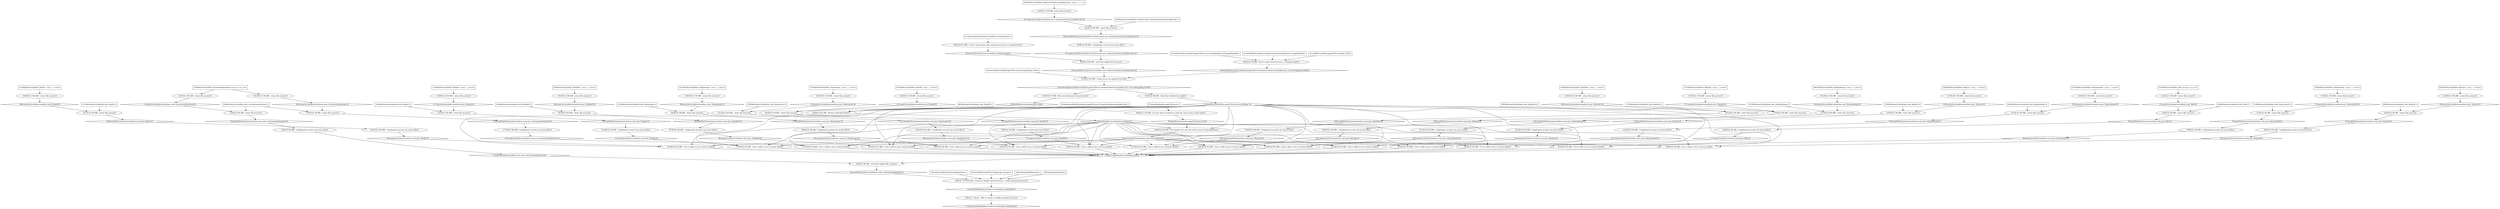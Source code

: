 digraph G {
	1 [label="1:canCreateOrModifySystemdService(attacker,victimHost):0",shape=diamond];
	2 [label="2:RULE 1 (Asset - Able to create or modify systemd service):0",shape=ellipse];
	3 [label="3:createOrModifySystemdService(attacker,victimHost):0",shape=diamond];
	4 [label="4:RULE 3 (T1543.002 - Create or Modify System Process - Create Systemd Service):0",shape=ellipse];
	5 [label="5:accessFile(attacker,victimHost,write,'/etc/systemd/system'):0",shape=diamond];
	6 [label="6:RULE 96 (BB - execCode implies file access):0",shape=ellipse];
	7 [label="7:canAccessFile(victimHost,root,write,'/etc/systemd/system'):0",shape=diamond];
	8 [label="8:RULE 98 (BB - A legitimate account can access file):0",shape=ellipse];
	9 [label="9:localFileProtection(victimHost,root,write,'/etc/systemd/system'):0",shape=diamond];
	10 [label="10:RULE 99 (BB - owner file access):0",shape=ellipse];
	11 [label="11:ownerAccessible(victimHost,write,'/etc/systemd/system'):0",shape=diamond];
	12 [label="12:RULE 105 (BB - owner file access):0",shape=ellipse];
	13 [label="13:fileAttr(victimHost,'/etc/systemd/system',d,r,w,x,r,-,x,r,-,x):1",shape=box];
	14 [label="14:fileOwner(victimHost,root,'/etc/systemd/system'):1",shape=box];
	15 [label="15:execCode(attacker,victimHost,root):0",shape=diamond];
	16 [label="16:RULE 82 (BB - User is able to use a reverse shell):0",shape=ellipse];
	17 [label="17:canAccessFile(victimHost,root,exec,'/bin'):0",shape=diamond];
	18 [label="18:RULE 98 (BB - A legitimate account can access file):0",shape=ellipse];
	19 [label="19:localFileProtection(victimHost,root,exec,'/bin'):0",shape=diamond];
	20 [label="20:RULE 99 (BB - owner file access):0",shape=ellipse];
	21 [label="21:ownerAccessible(victimHost,exec,'/bin'):0",shape=diamond];
	22 [label="22:RULE 108 (BB - owner file access):0",shape=ellipse];
	23 [label="23:fileAttr(victimHost,'/bin',d,r,w,x,r,-,x,r,-,x):1",shape=box];
	24 [label="24:fileOwner(victimHost,root,'/bin'):1",shape=box];
	25 [label="25:accessDataFlow(attacker,write,reversePupy):0",shape=diamond];
	26 [label="26:RULE 83 (BB - The remote root user has write access to the dataFlow):0",shape=ellipse];
	27 [label="27:dataFlowReverseShell(reversePupy):0",shape=diamond];
	28 [label="28:RULE 84 (BB - Reverse shell data flow):0",shape=ellipse];
	29 [label="29:isReverseShell(victimHost,pupyC2Server,'/home/victimAccount/3aka3.doc'):1",shape=box];
	30 [label="30:flowBind(reversePupy,http,1234):0",shape=diamond];
	31 [label="31:RULE 87 (BB - Flow associated port and protocol):0",shape=ellipse];
	32 [label="32:canScriptAccessHost(victimHost,pupyC2Server,'/home/victimAccount/3aka3.doc',reversePupy,http,1234):0",shape=diamond];
	33 [label="33:RULE 89 (BB - Script access an exposed service):0",shape=ellipse];
	34 [label="34:networkServiceInfo(pupyC2Server,root,pupyd,http,1234):1",shape=box];
	35 [label="35:accessFile(victimUser,victimHost,exec,'/home/victimAccount/3aka3.doc'):0",shape=diamond];
	36 [label="36:RULE 96 (BB - execCode implies file access):0",shape=ellipse];
	37 [label="37:canAccessFile(victimHost,victimAccount,exec,'/home/victimAccount/3aka3.doc'):0",shape=diamond];
	38 [label="38:RULE 98 (BB - A legitimate account can access file):0",shape=ellipse];
	39 [label="39:localFileProtection(victimHost,victimAccount,exec,'/home/victimAccount/3aka3.doc'):0",shape=diamond];
	40 [label="40:RULE 99 (BB - owner file access):0",shape=ellipse];
	41 [label="41:ownerAccessible(victimHost,exec,'/home/victimAccount/3aka3.doc'):0",shape=diamond];
	42 [label="42:RULE 108 (BB - owner file access):0",shape=ellipse];
	43 [label="43:fileAttr(victimHost,'/home/victimAccount/3aka3.doc',-,r,w,x,-,-,-,-,-,-):1",shape=box];
	44 [label="44:fileOwner(victimHost,victimAccount,'/home/victimAccount/3aka3.doc'):1",shape=box];
	45 [label="45:execCode(victimUser,victimHost,victimAccount):0",shape=diamond];
	46 [label="46:RULE 97 (BB - A User can execute code using his account on a specific host):0",shape=ellipse];
	47 [label="47:hasAccount(victimUser,victimHost,victimAccount):1",shape=box];
	48 [label="48:scriptNetAccess(victimHost,pupyC2Server,'/home/victimAccount/3aka3.doc',reversePupy,http,1234):0",shape=diamond];
	49 [label="49:RULE 90 (BB - Direct script network access - Existing Script):0",shape=ellipse];
	50 [label="50:isNetScript(victimHost,pupyC2Server,reversePupy,http,1234,pupyPayload):1",shape=box];
	51 [label="51:dataBind(victimHost,'/home/victimAccount/3aka3.doc',pupyPayload):1",shape=box];
	52 [label="52:aclNW(victimHost,pupyC2Server,http,1234):1",shape=box];
	53 [label="53:dataFlow(victimHost,pupyC2Server,reversePupy,_):0",shape=diamond];
	54 [label="54:RULE 88 (BB - Data flow initiated by script):0",shape=ellipse];
	55 [label="55:localAccess(attacker,pupyC2Server,root):0",shape=diamond];
	56 [label="56:RULE 116 (BB - An user who is located in a host has root access to that host):0",shape=ellipse];
	57 [label="57:located(attacker,pupyC2Server):1",shape=box];
	58 [label="58:RULE 82 (BB - User is able to use a reverse shell):0",shape=ellipse];
	59 [label="59:canAccessFile(victimHost,root,exec,'/bin/cat'):0",shape=diamond];
	60 [label="60:RULE 98 (BB - A legitimate account can access file):0",shape=ellipse];
	61 [label="61:localFileProtection(victimHost,root,exec,'/bin/cat'):0",shape=diamond];
	62 [label="62:RULE 99 (BB - owner file access):0",shape=ellipse];
	63 [label="63:ownerAccessible(victimHost,exec,'/bin/cat'):0",shape=diamond];
	64 [label="64:RULE 108 (BB - owner file access):0",shape=ellipse];
	65 [label="65:fileAttr(victimHost,'/bin/cat',-,r,w,x,-,-,-,r,w,x):1",shape=box];
	66 [label="66:fileOwner(victimHost,root,'/bin/cat'):1",shape=box];
	67 [label="67:RULE 82 (BB - User is able to use a reverse shell):0",shape=ellipse];
	68 [label="68:canAccessFile(victimHost,root,exec,'/bin/certutil'):0",shape=diamond];
	69 [label="69:RULE 98 (BB - A legitimate account can access file):0",shape=ellipse];
	70 [label="70:localFileProtection(victimHost,root,exec,'/bin/certutil'):0",shape=diamond];
	71 [label="71:RULE 99 (BB - owner file access):0",shape=ellipse];
	72 [label="72:ownerAccessible(victimHost,exec,'/bin/certutil'):0",shape=diamond];
	73 [label="73:RULE 108 (BB - owner file access):0",shape=ellipse];
	74 [label="74:fileAttr(victimHost,'/bin/certutil',-,r,w,x,-,-,-,r,w,x):1",shape=box];
	75 [label="75:fileOwner(victimHost,root,'/bin/certutil'):1",shape=box];
	76 [label="76:RULE 82 (BB - User is able to use a reverse shell):0",shape=ellipse];
	77 [label="77:canAccessFile(victimHost,root,exec,'/bin/df'):0",shape=diamond];
	78 [label="78:RULE 98 (BB - A legitimate account can access file):0",shape=ellipse];
	79 [label="79:localFileProtection(victimHost,root,exec,'/bin/df'):0",shape=diamond];
	80 [label="80:RULE 99 (BB - owner file access):0",shape=ellipse];
	81 [label="81:ownerAccessible(victimHost,exec,'/bin/df'):0",shape=diamond];
	82 [label="82:RULE 108 (BB - owner file access):0",shape=ellipse];
	83 [label="83:fileAttr(victimHost,'/bin/df',-,r,w,x,-,-,-,r,w,x):1",shape=box];
	84 [label="84:fileOwner(victimHost,root,'/bin/df'):1",shape=box];
	85 [label="85:RULE 82 (BB - User is able to use a reverse shell):0",shape=ellipse];
	86 [label="86:canAccessFile(victimHost,root,exec,'/bin/find'):0",shape=diamond];
	87 [label="87:RULE 98 (BB - A legitimate account can access file):0",shape=ellipse];
	88 [label="88:localFileProtection(victimHost,root,exec,'/bin/find'):0",shape=diamond];
	89 [label="89:RULE 99 (BB - owner file access):0",shape=ellipse];
	90 [label="90:ownerAccessible(victimHost,exec,'/bin/find'):0",shape=diamond];
	91 [label="91:RULE 108 (BB - owner file access):0",shape=ellipse];
	92 [label="92:fileAttr(victimHost,'/bin/find',-,r,w,x,-,-,-,r,w,x):1",shape=box];
	93 [label="93:fileOwner(victimHost,root,'/bin/find'):1",shape=box];
	94 [label="94:RULE 82 (BB - User is able to use a reverse shell):0",shape=ellipse];
	95 [label="95:canAccessFile(victimHost,root,exec,'/bin/groups'):0",shape=diamond];
	96 [label="96:RULE 98 (BB - A legitimate account can access file):0",shape=ellipse];
	97 [label="97:localFileProtection(victimHost,root,exec,'/bin/groups'):0",shape=diamond];
	98 [label="98:RULE 99 (BB - owner file access):0",shape=ellipse];
	99 [label="99:ownerAccessible(victimHost,exec,'/bin/groups'):0",shape=diamond];
	100 [label="100:RULE 108 (BB - owner file access):0",shape=ellipse];
	101 [label="101:fileAttr(victimHost,'/bin/groups',-,r,w,x,-,-,-,r,w,x):1",shape=box];
	102 [label="102:fileOwner(victimHost,root,'/bin/groups'):1",shape=box];
	103 [label="103:RULE 82 (BB - User is able to use a reverse shell):0",shape=ellipse];
	104 [label="104:canAccessFile(victimHost,root,exec,'/bin/ls'):0",shape=diamond];
	105 [label="105:RULE 98 (BB - A legitimate account can access file):0",shape=ellipse];
	106 [label="106:localFileProtection(victimHost,root,exec,'/bin/ls'):0",shape=diamond];
	107 [label="107:RULE 99 (BB - owner file access):0",shape=ellipse];
	108 [label="108:ownerAccessible(victimHost,exec,'/bin/ls'):0",shape=diamond];
	109 [label="109:RULE 108 (BB - owner file access):0",shape=ellipse];
	110 [label="110:fileAttr(victimHost,'/bin/ls',-,r,w,x,-,-,-,r,w,x):1",shape=box];
	111 [label="111:fileOwner(victimHost,root,'/bin/ls'):1",shape=box];
	112 [label="112:RULE 82 (BB - User is able to use a reverse shell):0",shape=ellipse];
	113 [label="113:canAccessFile(victimHost,root,exec,'/bin/ps'):0",shape=diamond];
	114 [label="114:RULE 98 (BB - A legitimate account can access file):0",shape=ellipse];
	115 [label="115:localFileProtection(victimHost,root,exec,'/bin/ps'):0",shape=diamond];
	116 [label="116:RULE 99 (BB - owner file access):0",shape=ellipse];
	117 [label="117:ownerAccessible(victimHost,exec,'/bin/ps'):0",shape=diamond];
	118 [label="118:RULE 108 (BB - owner file access):0",shape=ellipse];
	119 [label="119:fileAttr(victimHost,'/bin/ps',-,r,w,x,-,-,-,r,w,x):1",shape=box];
	120 [label="120:fileOwner(victimHost,root,'/bin/ps'):1",shape=box];
	121 [label="121:RULE 82 (BB - User is able to use a reverse shell):0",shape=ellipse];
	122 [label="122:canAccessFile(victimHost,root,exec,'/bin/rm'):0",shape=diamond];
	123 [label="123:RULE 98 (BB - A legitimate account can access file):0",shape=ellipse];
	124 [label="124:localFileProtection(victimHost,root,exec,'/bin/rm'):0",shape=diamond];
	125 [label="125:RULE 99 (BB - owner file access):0",shape=ellipse];
	126 [label="126:ownerAccessible(victimHost,exec,'/bin/rm'):0",shape=diamond];
	127 [label="127:RULE 108 (BB - owner file access):0",shape=ellipse];
	128 [label="128:fileAttr(victimHost,'/bin/rm',-,r,w,x,-,-,-,r,w,x):1",shape=box];
	129 [label="129:fileOwner(victimHost,root,'/bin/rm'):1",shape=box];
	130 [label="130:RULE 82 (BB - User is able to use a reverse shell):0",shape=ellipse];
	131 [label="131:canAccessFile(victimHost,root,exec,'/bin/systemd'):0",shape=diamond];
	132 [label="132:RULE 98 (BB - A legitimate account can access file):0",shape=ellipse];
	133 [label="133:localFileProtection(victimHost,root,exec,'/bin/systemd'):0",shape=diamond];
	134 [label="134:RULE 99 (BB - owner file access):0",shape=ellipse];
	135 [label="135:ownerAccessible(victimHost,exec,'/bin/systemd'):0",shape=diamond];
	136 [label="136:RULE 108 (BB - owner file access):0",shape=ellipse];
	137 [label="137:fileAttr(victimHost,'/bin/systemd',-,r,w,x,-,-,-,r,w,x):1",shape=box];
	138 [label="138:fileOwner(victimHost,root,'/bin/systemd'):1",shape=box];
	139 [label="139:RULE 82 (BB - User is able to use a reverse shell):0",shape=ellipse];
	140 [label="140:canAccessFile(victimHost,root,exec,'/bin/tcpdump'):0",shape=diamond];
	141 [label="141:RULE 98 (BB - A legitimate account can access file):0",shape=ellipse];
	142 [label="142:localFileProtection(victimHost,root,exec,'/bin/tcpdump'):0",shape=diamond];
	143 [label="143:RULE 99 (BB - owner file access):0",shape=ellipse];
	144 [label="144:ownerAccessible(victimHost,exec,'/bin/tcpdump'):0",shape=diamond];
	145 [label="145:RULE 108 (BB - owner file access):0",shape=ellipse];
	146 [label="146:fileAttr(victimHost,'/bin/tcpdump',-,r,w,x,-,-,-,r,w,x):1",shape=box];
	147 [label="147:fileOwner(victimHost,root,'/bin/tcpdump'):1",shape=box];
	148 [label="148:RULE 82 (BB - User is able to use a reverse shell):0",shape=ellipse];
	149 [label="149:canAccessFile(victimHost,root,exec,'/bin/tracert'):0",shape=diamond];
	150 [label="150:RULE 98 (BB - A legitimate account can access file):0",shape=ellipse];
	151 [label="151:localFileProtection(victimHost,root,exec,'/bin/tracert'):0",shape=diamond];
	152 [label="152:RULE 99 (BB - owner file access):0",shape=ellipse];
	153 [label="153:ownerAccessible(victimHost,exec,'/bin/tracert'):0",shape=diamond];
	154 [label="154:RULE 108 (BB - owner file access):0",shape=ellipse];
	155 [label="155:fileAttr(victimHost,'/bin/tracert',-,r,w,x,-,-,-,r,w,x):1",shape=box];
	156 [label="156:fileOwner(victimHost,root,'/bin/tracert'):1",shape=box];
	157 [label="157:RULE 82 (BB - User is able to use a reverse shell):0",shape=ellipse];
	158 [label="158:canAccessFile(victimHost,root,exec,'/bin/who'):0",shape=diamond];
	159 [label="159:RULE 98 (BB - A legitimate account can access file):0",shape=ellipse];
	160 [label="160:localFileProtection(victimHost,root,exec,'/bin/who'):0",shape=diamond];
	161 [label="161:RULE 99 (BB - owner file access):0",shape=ellipse];
	162 [label="162:ownerAccessible(victimHost,exec,'/bin/who'):0",shape=diamond];
	163 [label="163:RULE 108 (BB - owner file access):0",shape=ellipse];
	164 [label="164:fileAttr(victimHost,'/bin/who',-,r,w,x,-,-,-,r,w,x):1",shape=box];
	165 [label="165:fileOwner(victimHost,root,'/bin/who'):1",shape=box];
	166 [label="166:RULE 82 (BB - User is able to use a reverse shell):0",shape=ellipse];
	167 [label="167:canAccessFile(victimHost,root,exec,'/bin/zip'):0",shape=diamond];
	168 [label="168:RULE 98 (BB - A legitimate account can access file):0",shape=ellipse];
	169 [label="169:localFileProtection(victimHost,root,exec,'/bin/zip'):0",shape=diamond];
	170 [label="170:RULE 99 (BB - owner file access):0",shape=ellipse];
	171 [label="171:ownerAccessible(victimHost,exec,'/bin/zip'):0",shape=diamond];
	172 [label="172:RULE 108 (BB - owner file access):0",shape=ellipse];
	173 [label="173:fileAttr(victimHost,'/bin/zip',-,r,w,x,-,-,-,r,w,x):1",shape=box];
	174 [label="174:fileOwner(victimHost,root,'/bin/zip'):1",shape=box];
	175 [label="175:RULE 82 (BB - User is able to use a reverse shell):0",shape=ellipse];
	176 [label="176:canAccessFile(victimHost,root,exec,'/etc/systemd/system'):0",shape=diamond];
	177 [label="177:RULE 98 (BB - A legitimate account can access file):0",shape=ellipse];
	178 [label="178:localFileProtection(victimHost,root,exec,'/etc/systemd/system'):0",shape=diamond];
	179 [label="179:RULE 99 (BB - owner file access):0",shape=ellipse];
	180 [label="180:ownerAccessible(victimHost,exec,'/etc/systemd/system'):0",shape=diamond];
	181 [label="181:RULE 108 (BB - owner file access):0",shape=ellipse];
	182 [label="182:isSystemdDir('/etc/systemd/system'):1",shape=box];
	183 [label="183:installed(victimHost,'/bin/groups',groups):1",shape=box];
	184 [label="184:isSystemdUtil(groups):1",shape=box];
	185 [label="185:malicious(attacker):1",shape=box];
	13 -> 	12;
	12 -> 	11;
	11 -> 	10;
	14 -> 	10;
	10 -> 	9;
	9 -> 	8;
	8 -> 	7;
	7 -> 	6;
	23 -> 	22;
	22 -> 	21;
	21 -> 	20;
	24 -> 	20;
	20 -> 	19;
	19 -> 	18;
	18 -> 	17;
	17 -> 	16;
	29 -> 	28;
	34 -> 	33;
	43 -> 	42;
	42 -> 	41;
	41 -> 	40;
	44 -> 	40;
	40 -> 	39;
	39 -> 	38;
	38 -> 	37;
	37 -> 	36;
	47 -> 	46;
	46 -> 	45;
	45 -> 	36;
	36 -> 	35;
	35 -> 	33;
	50 -> 	49;
	51 -> 	49;
	52 -> 	49;
	49 -> 	48;
	48 -> 	33;
	33 -> 	32;
	32 -> 	31;
	31 -> 	30;
	30 -> 	28;
	32 -> 	54;
	54 -> 	53;
	53 -> 	28;
	28 -> 	27;
	27 -> 	26;
	53 -> 	26;
	57 -> 	56;
	56 -> 	55;
	55 -> 	26;
	26 -> 	25;
	25 -> 	16;
	27 -> 	16;
	53 -> 	16;
	16 -> 	15;
	65 -> 	64;
	64 -> 	63;
	63 -> 	62;
	66 -> 	62;
	62 -> 	61;
	61 -> 	60;
	60 -> 	59;
	59 -> 	58;
	25 -> 	58;
	27 -> 	58;
	53 -> 	58;
	58 -> 	15;
	74 -> 	73;
	73 -> 	72;
	72 -> 	71;
	75 -> 	71;
	71 -> 	70;
	70 -> 	69;
	69 -> 	68;
	68 -> 	67;
	25 -> 	67;
	27 -> 	67;
	53 -> 	67;
	67 -> 	15;
	83 -> 	82;
	82 -> 	81;
	81 -> 	80;
	84 -> 	80;
	80 -> 	79;
	79 -> 	78;
	78 -> 	77;
	77 -> 	76;
	25 -> 	76;
	27 -> 	76;
	53 -> 	76;
	76 -> 	15;
	92 -> 	91;
	91 -> 	90;
	90 -> 	89;
	93 -> 	89;
	89 -> 	88;
	88 -> 	87;
	87 -> 	86;
	86 -> 	85;
	25 -> 	85;
	27 -> 	85;
	53 -> 	85;
	85 -> 	15;
	101 -> 	100;
	100 -> 	99;
	99 -> 	98;
	102 -> 	98;
	98 -> 	97;
	97 -> 	96;
	96 -> 	95;
	95 -> 	94;
	25 -> 	94;
	27 -> 	94;
	53 -> 	94;
	94 -> 	15;
	110 -> 	109;
	109 -> 	108;
	108 -> 	107;
	111 -> 	107;
	107 -> 	106;
	106 -> 	105;
	105 -> 	104;
	104 -> 	103;
	25 -> 	103;
	27 -> 	103;
	53 -> 	103;
	103 -> 	15;
	119 -> 	118;
	118 -> 	117;
	117 -> 	116;
	120 -> 	116;
	116 -> 	115;
	115 -> 	114;
	114 -> 	113;
	113 -> 	112;
	25 -> 	112;
	27 -> 	112;
	53 -> 	112;
	112 -> 	15;
	128 -> 	127;
	127 -> 	126;
	126 -> 	125;
	129 -> 	125;
	125 -> 	124;
	124 -> 	123;
	123 -> 	122;
	122 -> 	121;
	25 -> 	121;
	27 -> 	121;
	53 -> 	121;
	121 -> 	15;
	137 -> 	136;
	136 -> 	135;
	135 -> 	134;
	138 -> 	134;
	134 -> 	133;
	133 -> 	132;
	132 -> 	131;
	131 -> 	130;
	25 -> 	130;
	27 -> 	130;
	53 -> 	130;
	130 -> 	15;
	146 -> 	145;
	145 -> 	144;
	144 -> 	143;
	147 -> 	143;
	143 -> 	142;
	142 -> 	141;
	141 -> 	140;
	140 -> 	139;
	25 -> 	139;
	27 -> 	139;
	53 -> 	139;
	139 -> 	15;
	155 -> 	154;
	154 -> 	153;
	153 -> 	152;
	156 -> 	152;
	152 -> 	151;
	151 -> 	150;
	150 -> 	149;
	149 -> 	148;
	25 -> 	148;
	27 -> 	148;
	53 -> 	148;
	148 -> 	15;
	164 -> 	163;
	163 -> 	162;
	162 -> 	161;
	165 -> 	161;
	161 -> 	160;
	160 -> 	159;
	159 -> 	158;
	158 -> 	157;
	25 -> 	157;
	27 -> 	157;
	53 -> 	157;
	157 -> 	15;
	173 -> 	172;
	172 -> 	171;
	171 -> 	170;
	174 -> 	170;
	170 -> 	169;
	169 -> 	168;
	168 -> 	167;
	167 -> 	166;
	25 -> 	166;
	27 -> 	166;
	53 -> 	166;
	166 -> 	15;
	13 -> 	181;
	181 -> 	180;
	180 -> 	179;
	14 -> 	179;
	179 -> 	178;
	178 -> 	177;
	177 -> 	176;
	176 -> 	175;
	25 -> 	175;
	27 -> 	175;
	53 -> 	175;
	175 -> 	15;
	15 -> 	6;
	6 -> 	5;
	5 -> 	4;
	182 -> 	4;
	183 -> 	4;
	184 -> 	4;
	185 -> 	4;
	4 -> 	3;
	3 -> 	2;
	2 -> 	1;
}
